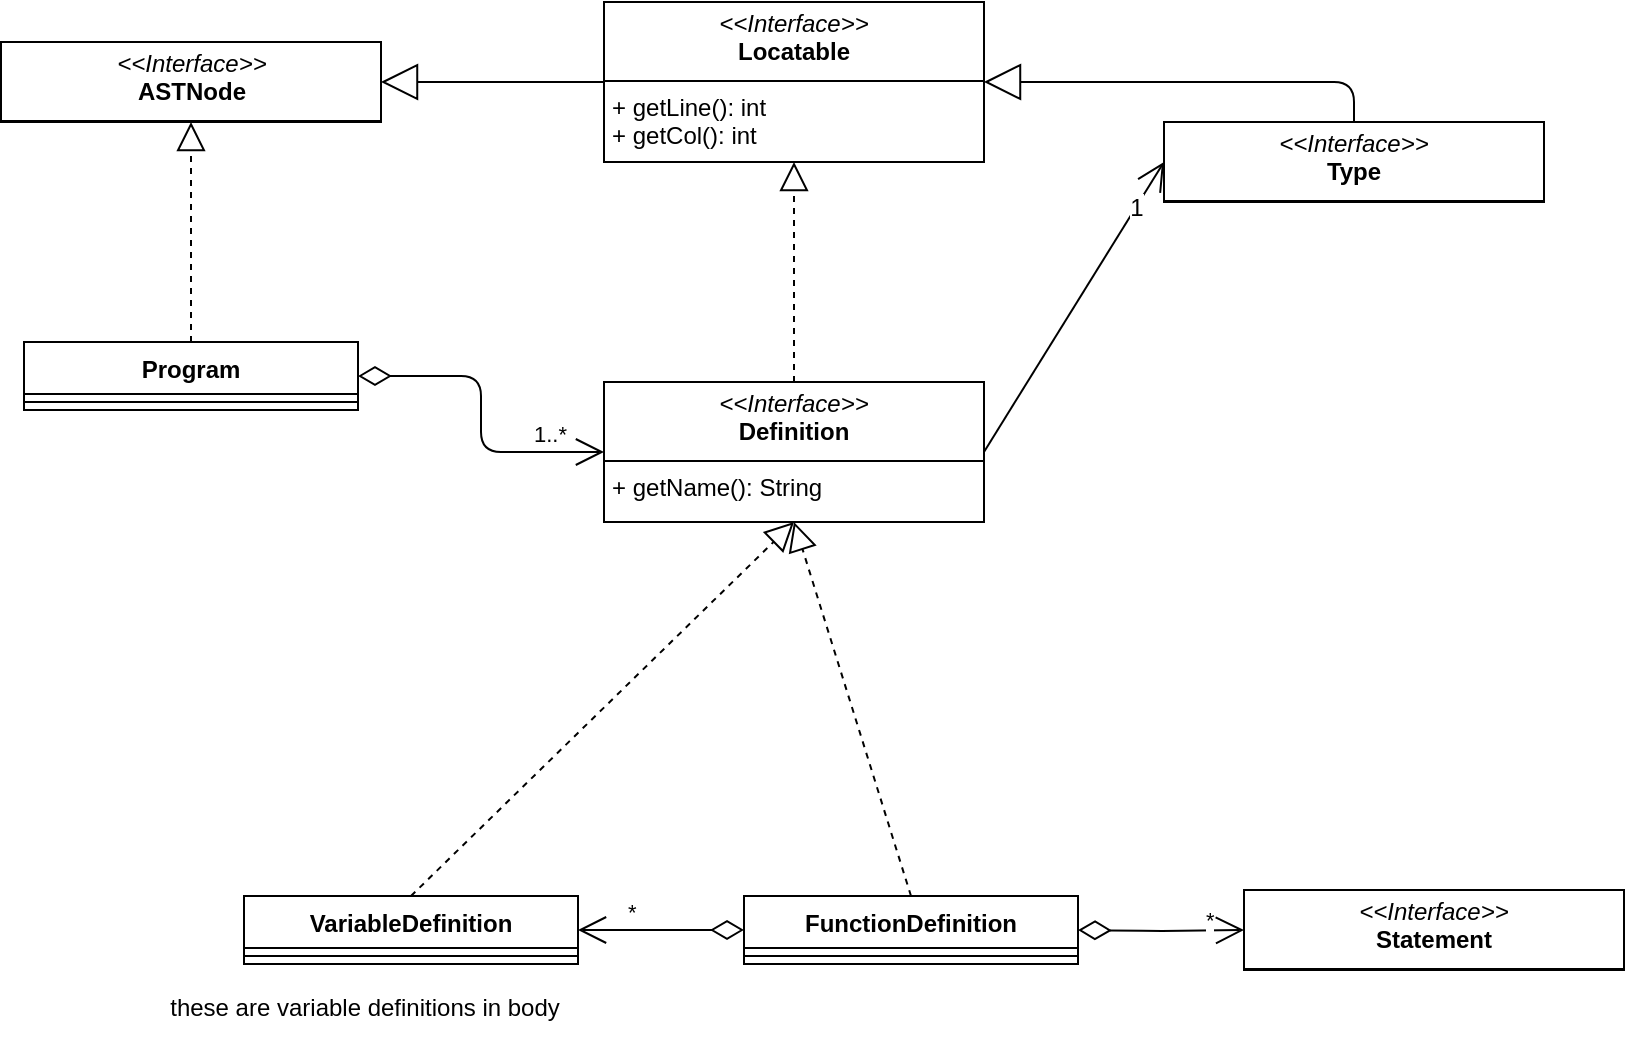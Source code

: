 <mxfile version="26.0.10">
  <diagram id="vZv2f6N4h2fVlUgS8-mH" name="Page-1">
    <mxGraphModel dx="1674" dy="822" grid="1" gridSize="10" guides="1" tooltips="1" connect="1" arrows="1" fold="1" page="1" pageScale="1" pageWidth="827" pageHeight="1169" math="0" shadow="0">
      <root>
        <mxCell id="0" />
        <mxCell id="1" parent="0" />
        <mxCell id="jvadNwM_Q962B5C3BIU7-1" value="&lt;p style=&quot;margin:0px;margin-top:4px;text-align:center;&quot;&gt;&lt;i&gt;&amp;lt;&amp;lt;Interface&amp;gt;&amp;gt;&lt;/i&gt;&lt;br&gt;&lt;b&gt;Definition&lt;/b&gt;&lt;/p&gt;&lt;hr size=&quot;1&quot; style=&quot;border-style:solid;&quot;&gt;&lt;p style=&quot;margin:0px;margin-left:4px;&quot;&gt;+ getName(): String&lt;/p&gt;" style="verticalAlign=top;align=left;overflow=fill;html=1;whiteSpace=wrap;" parent="1" vertex="1">
          <mxGeometry x="560" y="350" width="190" height="70" as="geometry" />
        </mxCell>
        <mxCell id="jvadNwM_Q962B5C3BIU7-2" value="Program" style="swimlane;fontStyle=1;align=center;verticalAlign=top;childLayout=stackLayout;horizontal=1;startSize=26;horizontalStack=0;resizeParent=1;resizeParentMax=0;resizeLast=0;collapsible=1;marginBottom=0;" parent="1" vertex="1">
          <mxGeometry x="270" y="330" width="167" height="34" as="geometry" />
        </mxCell>
        <mxCell id="jvadNwM_Q962B5C3BIU7-4" value="" style="line;strokeWidth=1;fillColor=none;align=left;verticalAlign=middle;spacingTop=-1;spacingLeft=3;spacingRight=3;rotatable=0;labelPosition=right;points=[];portConstraint=eastwest;" parent="jvadNwM_Q962B5C3BIU7-2" vertex="1">
          <mxGeometry y="26" width="167" height="8" as="geometry" />
        </mxCell>
        <mxCell id="jvadNwM_Q962B5C3BIU7-6" value="1..*" style="endArrow=open;html=1;endSize=12;startArrow=diamondThin;startSize=14;startFill=0;edgeStyle=orthogonalEdgeStyle;align=left;verticalAlign=bottom;exitX=1;exitY=0.5;exitDx=0;exitDy=0;entryX=0;entryY=0.5;entryDx=0;entryDy=0;" parent="1" source="jvadNwM_Q962B5C3BIU7-2" target="jvadNwM_Q962B5C3BIU7-1" edge="1">
          <mxGeometry x="0.54" relative="1" as="geometry">
            <mxPoint x="437" y="369" as="sourcePoint" />
            <mxPoint x="490" y="420" as="targetPoint" />
            <mxPoint as="offset" />
          </mxGeometry>
        </mxCell>
        <mxCell id="jvadNwM_Q962B5C3BIU7-7" value="VariableDefinition" style="swimlane;fontStyle=1;align=center;verticalAlign=top;childLayout=stackLayout;horizontal=1;startSize=26;horizontalStack=0;resizeParent=1;resizeParentMax=0;resizeLast=0;collapsible=1;marginBottom=0;" parent="1" vertex="1">
          <mxGeometry x="380" y="607" width="167" height="34" as="geometry" />
        </mxCell>
        <mxCell id="jvadNwM_Q962B5C3BIU7-9" value="" style="line;strokeWidth=1;fillColor=none;align=left;verticalAlign=middle;spacingTop=-1;spacingLeft=3;spacingRight=3;rotatable=0;labelPosition=right;points=[];portConstraint=eastwest;" parent="jvadNwM_Q962B5C3BIU7-7" vertex="1">
          <mxGeometry y="26" width="167" height="8" as="geometry" />
        </mxCell>
        <mxCell id="jvadNwM_Q962B5C3BIU7-15" value="FunctionDefinition" style="swimlane;fontStyle=1;align=center;verticalAlign=top;childLayout=stackLayout;horizontal=1;startSize=26;horizontalStack=0;resizeParent=1;resizeParentMax=0;resizeLast=0;collapsible=1;marginBottom=0;" parent="1" vertex="1">
          <mxGeometry x="630" y="607" width="167" height="34" as="geometry" />
        </mxCell>
        <mxCell id="jvadNwM_Q962B5C3BIU7-17" value="" style="line;strokeWidth=1;fillColor=none;align=left;verticalAlign=middle;spacingTop=-1;spacingLeft=3;spacingRight=3;rotatable=0;labelPosition=right;points=[];portConstraint=eastwest;" parent="jvadNwM_Q962B5C3BIU7-15" vertex="1">
          <mxGeometry y="26" width="167" height="8" as="geometry" />
        </mxCell>
        <mxCell id="jvadNwM_Q962B5C3BIU7-19" value="" style="endArrow=block;dashed=1;endFill=0;endSize=12;html=1;entryX=0.5;entryY=1;entryDx=0;entryDy=0;exitX=0.5;exitY=0;exitDx=0;exitDy=0;" parent="1" source="jvadNwM_Q962B5C3BIU7-7" target="jvadNwM_Q962B5C3BIU7-1" edge="1">
          <mxGeometry width="160" relative="1" as="geometry">
            <mxPoint x="480" y="520" as="sourcePoint" />
            <mxPoint x="640" y="520" as="targetPoint" />
          </mxGeometry>
        </mxCell>
        <mxCell id="jvadNwM_Q962B5C3BIU7-20" value="" style="endArrow=block;dashed=1;endFill=0;endSize=12;html=1;entryX=0.5;entryY=1;entryDx=0;entryDy=0;exitX=0.5;exitY=0;exitDx=0;exitDy=0;" parent="1" source="jvadNwM_Q962B5C3BIU7-15" target="jvadNwM_Q962B5C3BIU7-1" edge="1">
          <mxGeometry width="160" relative="1" as="geometry">
            <mxPoint x="544" y="595" as="sourcePoint" />
            <mxPoint x="665" y="500" as="targetPoint" />
          </mxGeometry>
        </mxCell>
        <mxCell id="jvadNwM_Q962B5C3BIU7-21" value="&lt;p style=&quot;margin:0px;margin-top:4px;text-align:center;&quot;&gt;&lt;i&gt;&amp;lt;&amp;lt;Interface&amp;gt;&amp;gt;&lt;/i&gt;&lt;br&gt;&lt;b&gt;ASTNode&lt;/b&gt;&lt;/p&gt;&lt;hr size=&quot;1&quot; style=&quot;border-style:solid;&quot;&gt;&lt;p style=&quot;margin:0px;margin-left:4px;&quot;&gt;&lt;br&gt;&lt;/p&gt;" style="verticalAlign=top;align=left;overflow=fill;html=1;whiteSpace=wrap;" parent="1" vertex="1">
          <mxGeometry x="258.5" y="180" width="190" height="40" as="geometry" />
        </mxCell>
        <mxCell id="jvadNwM_Q962B5C3BIU7-22" value="" style="endArrow=block;endSize=16;endFill=0;html=1;entryX=1;entryY=0.5;entryDx=0;entryDy=0;exitX=0;exitY=0.5;exitDx=0;exitDy=0;" parent="1" source="jvadNwM_Q962B5C3BIU7-23" target="jvadNwM_Q962B5C3BIU7-21" edge="1">
          <mxGeometry width="160" relative="1" as="geometry">
            <mxPoint x="800" y="199.66" as="sourcePoint" />
            <mxPoint x="960" y="199.66" as="targetPoint" />
          </mxGeometry>
        </mxCell>
        <mxCell id="jvadNwM_Q962B5C3BIU7-23" value="&lt;p style=&quot;margin:0px;margin-top:4px;text-align:center;&quot;&gt;&lt;i&gt;&amp;lt;&amp;lt;Interface&amp;gt;&amp;gt;&lt;/i&gt;&lt;br&gt;&lt;b&gt;Locatable&lt;/b&gt;&lt;/p&gt;&lt;div&gt;&lt;hr size=&quot;1&quot; style=&quot;border-style:solid;&quot;&gt;&lt;p style=&quot;margin:0px;margin-left:4px;&quot;&gt;+ getLine(): int&lt;/p&gt;&lt;p style=&quot;margin:0px;margin-left:4px;&quot;&gt;+ getCol(): int&lt;/p&gt;&lt;/div&gt;" style="verticalAlign=top;align=left;overflow=fill;html=1;whiteSpace=wrap;" parent="1" vertex="1">
          <mxGeometry x="560" y="160" width="190" height="80" as="geometry" />
        </mxCell>
        <mxCell id="jvadNwM_Q962B5C3BIU7-24" value="" style="endArrow=block;dashed=1;endFill=0;endSize=12;html=1;entryX=0.5;entryY=1;entryDx=0;entryDy=0;exitX=0.5;exitY=0;exitDx=0;exitDy=0;" parent="1" source="jvadNwM_Q962B5C3BIU7-2" target="jvadNwM_Q962B5C3BIU7-21" edge="1">
          <mxGeometry width="160" relative="1" as="geometry">
            <mxPoint x="60" y="530" as="sourcePoint" />
            <mxPoint x="220" y="530" as="targetPoint" />
          </mxGeometry>
        </mxCell>
        <mxCell id="jvadNwM_Q962B5C3BIU7-25" value="" style="endArrow=block;dashed=1;endFill=0;endSize=12;html=1;entryX=0.5;entryY=1;entryDx=0;entryDy=0;exitX=0.5;exitY=0;exitDx=0;exitDy=0;" parent="1" source="jvadNwM_Q962B5C3BIU7-1" target="jvadNwM_Q962B5C3BIU7-23" edge="1">
          <mxGeometry width="160" relative="1" as="geometry">
            <mxPoint x="364" y="340" as="sourcePoint" />
            <mxPoint x="129" y="220" as="targetPoint" />
          </mxGeometry>
        </mxCell>
        <mxCell id="jvadNwM_Q962B5C3BIU7-26" value="&lt;p style=&quot;margin:0px;margin-top:4px;text-align:center;&quot;&gt;&lt;i&gt;&amp;lt;&amp;lt;Interface&amp;gt;&amp;gt;&lt;/i&gt;&lt;br&gt;&lt;b&gt;Type&lt;/b&gt;&lt;/p&gt;&lt;hr size=&quot;1&quot; style=&quot;border-style:solid;&quot;&gt;&lt;p style=&quot;margin:0px;margin-left:4px;&quot;&gt;&lt;br&gt;&lt;/p&gt;" style="verticalAlign=top;align=left;overflow=fill;html=1;whiteSpace=wrap;" parent="1" vertex="1">
          <mxGeometry x="840" y="220" width="190" height="40" as="geometry" />
        </mxCell>
        <mxCell id="jvadNwM_Q962B5C3BIU7-29" value="" style="endArrow=block;endSize=16;endFill=0;html=1;entryX=1;entryY=0.5;entryDx=0;entryDy=0;exitX=0.5;exitY=0;exitDx=0;exitDy=0;" parent="1" source="jvadNwM_Q962B5C3BIU7-26" target="jvadNwM_Q962B5C3BIU7-23" edge="1">
          <mxGeometry width="160" relative="1" as="geometry">
            <mxPoint x="570" y="210" as="sourcePoint" />
            <mxPoint x="459" y="210" as="targetPoint" />
            <Array as="points">
              <mxPoint x="935" y="200" />
            </Array>
          </mxGeometry>
        </mxCell>
        <mxCell id="jvadNwM_Q962B5C3BIU7-31" value="" style="endArrow=open;endFill=1;endSize=12;html=1;exitX=1;exitY=0.5;exitDx=0;exitDy=0;" parent="1" source="jvadNwM_Q962B5C3BIU7-1" edge="1">
          <mxGeometry width="160" relative="1" as="geometry">
            <mxPoint x="750" y="325.0" as="sourcePoint" />
            <mxPoint x="840" y="240.0" as="targetPoint" />
            <Array as="points">
              <mxPoint x="840" y="240.0" />
            </Array>
          </mxGeometry>
        </mxCell>
        <mxCell id="jvadNwM_Q962B5C3BIU7-32" value="1" style="edgeLabel;html=1;align=center;verticalAlign=middle;resizable=0;points=[];fontSize=12;" parent="jvadNwM_Q962B5C3BIU7-31" vertex="1" connectable="0">
          <mxGeometry x="0.69" relative="1" as="geometry">
            <mxPoint as="offset" />
          </mxGeometry>
        </mxCell>
        <mxCell id="jvadNwM_Q962B5C3BIU7-33" value="*" style="endArrow=open;html=1;endSize=12;startArrow=diamondThin;startSize=14;startFill=0;edgeStyle=orthogonalEdgeStyle;align=left;verticalAlign=bottom;exitX=0;exitY=0.5;exitDx=0;exitDy=0;entryX=1;entryY=0.5;entryDx=0;entryDy=0;" parent="1" source="jvadNwM_Q962B5C3BIU7-15" target="jvadNwM_Q962B5C3BIU7-7" edge="1">
          <mxGeometry x="0.446" relative="1" as="geometry">
            <mxPoint x="630" y="624" as="sourcePoint" />
            <mxPoint x="547" y="624" as="targetPoint" />
            <mxPoint as="offset" />
          </mxGeometry>
        </mxCell>
        <mxCell id="jvadNwM_Q962B5C3BIU7-34" value="&lt;p style=&quot;margin:0px;margin-top:4px;text-align:center;&quot;&gt;&lt;i&gt;&amp;lt;&amp;lt;Interface&amp;gt;&amp;gt;&lt;/i&gt;&lt;br&gt;&lt;b&gt;Statement&lt;/b&gt;&lt;/p&gt;&lt;hr size=&quot;1&quot; style=&quot;border-style:solid;&quot;&gt;&lt;p style=&quot;margin:0px;margin-left:4px;&quot;&gt;&lt;br&gt;&lt;/p&gt;" style="verticalAlign=top;align=left;overflow=fill;html=1;whiteSpace=wrap;" parent="1" vertex="1">
          <mxGeometry x="880" y="604" width="190" height="40" as="geometry" />
        </mxCell>
        <mxCell id="jvadNwM_Q962B5C3BIU7-35" value="*" style="endArrow=open;html=1;endSize=12;startArrow=diamondThin;startSize=14;startFill=0;edgeStyle=orthogonalEdgeStyle;align=left;verticalAlign=bottom;exitX=1;exitY=0.5;exitDx=0;exitDy=0;entryX=0;entryY=0.5;entryDx=0;entryDy=0;" parent="1" target="jvadNwM_Q962B5C3BIU7-34" edge="1">
          <mxGeometry x="0.504" y="-4" relative="1" as="geometry">
            <mxPoint x="797" y="624" as="sourcePoint" />
            <mxPoint x="557" y="634" as="targetPoint" />
            <mxPoint as="offset" />
          </mxGeometry>
        </mxCell>
        <mxCell id="YM5rnMy57DMd5qOm2uYA-2" value="these are variable definitions in body" style="text;html=1;align=center;verticalAlign=middle;resizable=0;points=[];autosize=1;strokeColor=none;fillColor=none;" parent="1" vertex="1">
          <mxGeometry x="330" y="648" width="220" height="30" as="geometry" />
        </mxCell>
      </root>
    </mxGraphModel>
  </diagram>
</mxfile>
